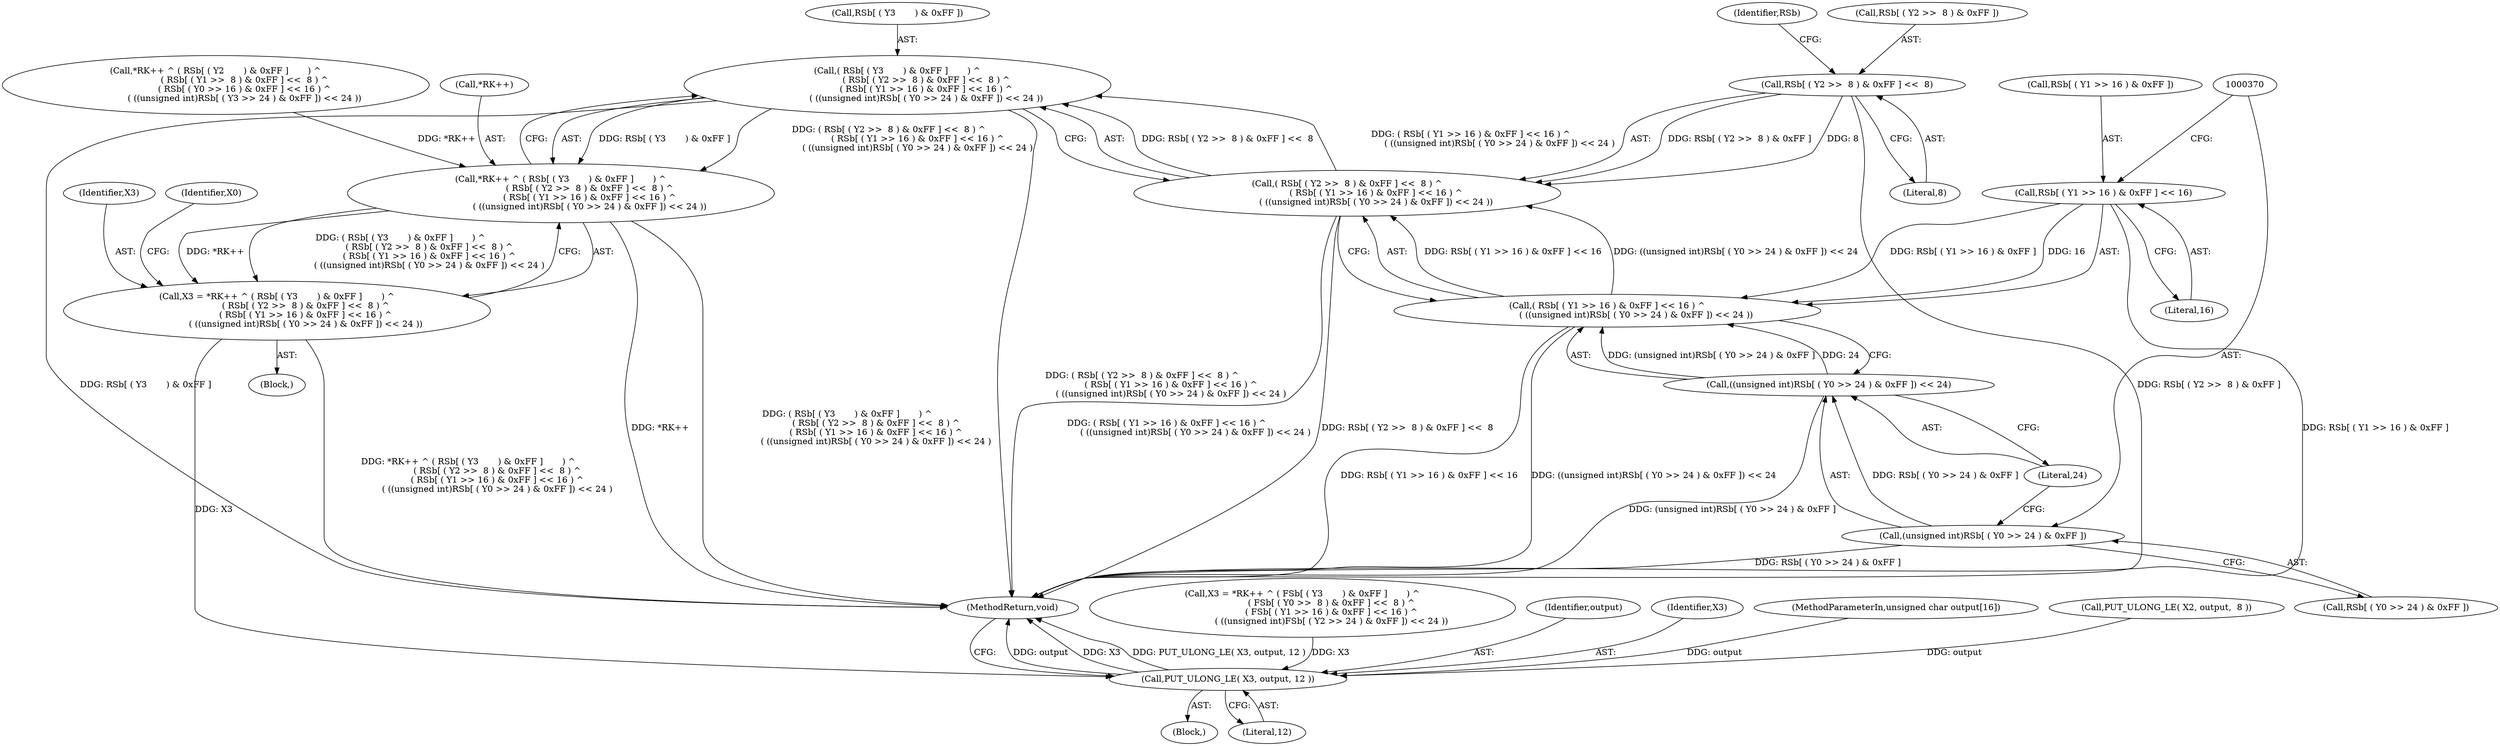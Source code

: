 digraph "0_ghostscript_8e9ce5016db968b40e4ec255a3005f2786cce45f@array" {
"1000341" [label="(Call,( RSb[ ( Y3       ) & 0xFF ]       ) ^\n                     ( RSb[ ( Y2 >>  8 ) & 0xFF ] <<  8 ) ^\n                     ( RSb[ ( Y1 >> 16 ) & 0xFF ] << 16 ) ^\n                     ( ((unsigned int)RSb[ ( Y0 >> 24 ) & 0xFF ]) << 24 ))"];
"1000348" [label="(Call,( RSb[ ( Y2 >>  8 ) & 0xFF ] <<  8 ) ^\n                     ( RSb[ ( Y1 >> 16 ) & 0xFF ] << 16 ) ^\n                     ( ((unsigned int)RSb[ ( Y0 >> 24 ) & 0xFF ]) << 24 ))"];
"1000349" [label="(Call,RSb[ ( Y2 >>  8 ) & 0xFF ] <<  8)"];
"1000358" [label="(Call,( RSb[ ( Y1 >> 16 ) & 0xFF ] << 16 ) ^\n                     ( ((unsigned int)RSb[ ( Y0 >> 24 ) & 0xFF ]) << 24 ))"];
"1000359" [label="(Call,RSb[ ( Y1 >> 16 ) & 0xFF ] << 16)"];
"1000368" [label="(Call,((unsigned int)RSb[ ( Y0 >> 24 ) & 0xFF ]) << 24)"];
"1000369" [label="(Call,(unsigned int)RSb[ ( Y0 >> 24 ) & 0xFF ])"];
"1000337" [label="(Call,*RK++ ^ ( RSb[ ( Y3       ) & 0xFF ]       ) ^\n                     ( RSb[ ( Y2 >>  8 ) & 0xFF ] <<  8 ) ^\n                     ( RSb[ ( Y1 >> 16 ) & 0xFF ] << 16 ) ^\n                     ( ((unsigned int)RSb[ ( Y0 >> 24 ) & 0xFF ]) << 24 ))"];
"1000335" [label="(Call,X3 = *RK++ ^ ( RSb[ ( Y3       ) & 0xFF ]       ) ^\n                     ( RSb[ ( Y2 >>  8 ) & 0xFF ] <<  8 ) ^\n                     ( RSb[ ( Y1 >> 16 ) & 0xFF ] << 16 ) ^\n                     ( ((unsigned int)RSb[ ( Y0 >> 24 ) & 0xFF ]) << 24 ))"];
"1000612" [label="(Call,PUT_ULONG_LE( X3, output, 12 ))"];
"1000335" [label="(Call,X3 = *RK++ ^ ( RSb[ ( Y3       ) & 0xFF ]       ) ^\n                     ( RSb[ ( Y2 >>  8 ) & 0xFF ] <<  8 ) ^\n                     ( RSb[ ( Y1 >> 16 ) & 0xFF ] << 16 ) ^\n                     ( ((unsigned int)RSb[ ( Y0 >> 24 ) & 0xFF ]) << 24 ))"];
"1000359" [label="(Call,RSb[ ( Y1 >> 16 ) & 0xFF ] << 16)"];
"1000556" [label="(Call,X3 = *RK++ ^ ( FSb[ ( Y3       ) & 0xFF ]       ) ^\n                     ( FSb[ ( Y0 >>  8 ) & 0xFF ] <<  8 ) ^\n                     ( FSb[ ( Y1 >> 16 ) & 0xFF ] << 16 ) ^\n                     ( ((unsigned int)FSb[ ( Y2 >> 24 ) & 0xFF ]) << 24 ))"];
"1000348" [label="(Call,( RSb[ ( Y2 >>  8 ) & 0xFF ] <<  8 ) ^\n                     ( RSb[ ( Y1 >> 16 ) & 0xFF ] << 16 ) ^\n                     ( ((unsigned int)RSb[ ( Y0 >> 24 ) & 0xFF ]) << 24 ))"];
"1000159" [label="(Block,)"];
"1000357" [label="(Literal,8)"];
"1000612" [label="(Call,PUT_ULONG_LE( X3, output, 12 ))"];
"1000614" [label="(Identifier,output)"];
"1000367" [label="(Literal,16)"];
"1000342" [label="(Call,RSb[ ( Y3       ) & 0xFF ])"];
"1000336" [label="(Identifier,X3)"];
"1000361" [label="(Identifier,RSb)"];
"1000337" [label="(Call,*RK++ ^ ( RSb[ ( Y3       ) & 0xFF ]       ) ^\n                     ( RSb[ ( Y2 >>  8 ) & 0xFF ] <<  8 ) ^\n                     ( RSb[ ( Y1 >> 16 ) & 0xFF ] << 16 ) ^\n                     ( ((unsigned int)RSb[ ( Y0 >> 24 ) & 0xFF ]) << 24 ))"];
"1000293" [label="(Call,*RK++ ^ ( RSb[ ( Y2       ) & 0xFF ]       ) ^\n                     ( RSb[ ( Y1 >>  8 ) & 0xFF ] <<  8 ) ^\n                     ( RSb[ ( Y0 >> 16 ) & 0xFF ] << 16 ) ^\n                     ( ((unsigned int)RSb[ ( Y3 >> 24 ) & 0xFF ]) << 24 ))"];
"1000601" [label="(Identifier,X0)"];
"1000616" [label="(MethodReturn,void)"];
"1000106" [label="(Block,)"];
"1000350" [label="(Call,RSb[ ( Y2 >>  8 ) & 0xFF ])"];
"1000371" [label="(Call,RSb[ ( Y0 >> 24 ) & 0xFF ])"];
"1000615" [label="(Literal,12)"];
"1000613" [label="(Identifier,X3)"];
"1000368" [label="(Call,((unsigned int)RSb[ ( Y0 >> 24 ) & 0xFF ]) << 24)"];
"1000341" [label="(Call,( RSb[ ( Y3       ) & 0xFF ]       ) ^\n                     ( RSb[ ( Y2 >>  8 ) & 0xFF ] <<  8 ) ^\n                     ( RSb[ ( Y1 >> 16 ) & 0xFF ] << 16 ) ^\n                     ( ((unsigned int)RSb[ ( Y0 >> 24 ) & 0xFF ]) << 24 ))"];
"1000378" [label="(Literal,24)"];
"1000360" [label="(Call,RSb[ ( Y1 >> 16 ) & 0xFF ])"];
"1000338" [label="(Call,*RK++)"];
"1000369" [label="(Call,(unsigned int)RSb[ ( Y0 >> 24 ) & 0xFF ])"];
"1000349" [label="(Call,RSb[ ( Y2 >>  8 ) & 0xFF ] <<  8)"];
"1000105" [label="(MethodParameterIn,unsigned char output[16])"];
"1000608" [label="(Call,PUT_ULONG_LE( X2, output,  8 ))"];
"1000358" [label="(Call,( RSb[ ( Y1 >> 16 ) & 0xFF ] << 16 ) ^\n                     ( ((unsigned int)RSb[ ( Y0 >> 24 ) & 0xFF ]) << 24 ))"];
"1000341" -> "1000337"  [label="AST: "];
"1000341" -> "1000348"  [label="CFG: "];
"1000342" -> "1000341"  [label="AST: "];
"1000348" -> "1000341"  [label="AST: "];
"1000337" -> "1000341"  [label="CFG: "];
"1000341" -> "1000616"  [label="DDG: ( RSb[ ( Y2 >>  8 ) & 0xFF ] <<  8 ) ^\n                     ( RSb[ ( Y1 >> 16 ) & 0xFF ] << 16 ) ^\n                     ( ((unsigned int)RSb[ ( Y0 >> 24 ) & 0xFF ]) << 24 )"];
"1000341" -> "1000616"  [label="DDG: RSb[ ( Y3       ) & 0xFF ]"];
"1000341" -> "1000337"  [label="DDG: RSb[ ( Y3       ) & 0xFF ]"];
"1000341" -> "1000337"  [label="DDG: ( RSb[ ( Y2 >>  8 ) & 0xFF ] <<  8 ) ^\n                     ( RSb[ ( Y1 >> 16 ) & 0xFF ] << 16 ) ^\n                     ( ((unsigned int)RSb[ ( Y0 >> 24 ) & 0xFF ]) << 24 )"];
"1000348" -> "1000341"  [label="DDG: RSb[ ( Y2 >>  8 ) & 0xFF ] <<  8"];
"1000348" -> "1000341"  [label="DDG: ( RSb[ ( Y1 >> 16 ) & 0xFF ] << 16 ) ^\n                     ( ((unsigned int)RSb[ ( Y0 >> 24 ) & 0xFF ]) << 24 )"];
"1000348" -> "1000358"  [label="CFG: "];
"1000349" -> "1000348"  [label="AST: "];
"1000358" -> "1000348"  [label="AST: "];
"1000348" -> "1000616"  [label="DDG: RSb[ ( Y2 >>  8 ) & 0xFF ] <<  8"];
"1000348" -> "1000616"  [label="DDG: ( RSb[ ( Y1 >> 16 ) & 0xFF ] << 16 ) ^\n                     ( ((unsigned int)RSb[ ( Y0 >> 24 ) & 0xFF ]) << 24 )"];
"1000349" -> "1000348"  [label="DDG: RSb[ ( Y2 >>  8 ) & 0xFF ]"];
"1000349" -> "1000348"  [label="DDG: 8"];
"1000358" -> "1000348"  [label="DDG: RSb[ ( Y1 >> 16 ) & 0xFF ] << 16"];
"1000358" -> "1000348"  [label="DDG: ((unsigned int)RSb[ ( Y0 >> 24 ) & 0xFF ]) << 24"];
"1000349" -> "1000357"  [label="CFG: "];
"1000350" -> "1000349"  [label="AST: "];
"1000357" -> "1000349"  [label="AST: "];
"1000361" -> "1000349"  [label="CFG: "];
"1000349" -> "1000616"  [label="DDG: RSb[ ( Y2 >>  8 ) & 0xFF ]"];
"1000358" -> "1000368"  [label="CFG: "];
"1000359" -> "1000358"  [label="AST: "];
"1000368" -> "1000358"  [label="AST: "];
"1000358" -> "1000616"  [label="DDG: ((unsigned int)RSb[ ( Y0 >> 24 ) & 0xFF ]) << 24"];
"1000358" -> "1000616"  [label="DDG: RSb[ ( Y1 >> 16 ) & 0xFF ] << 16"];
"1000359" -> "1000358"  [label="DDG: RSb[ ( Y1 >> 16 ) & 0xFF ]"];
"1000359" -> "1000358"  [label="DDG: 16"];
"1000368" -> "1000358"  [label="DDG: (unsigned int)RSb[ ( Y0 >> 24 ) & 0xFF ]"];
"1000368" -> "1000358"  [label="DDG: 24"];
"1000359" -> "1000367"  [label="CFG: "];
"1000360" -> "1000359"  [label="AST: "];
"1000367" -> "1000359"  [label="AST: "];
"1000370" -> "1000359"  [label="CFG: "];
"1000359" -> "1000616"  [label="DDG: RSb[ ( Y1 >> 16 ) & 0xFF ]"];
"1000368" -> "1000378"  [label="CFG: "];
"1000369" -> "1000368"  [label="AST: "];
"1000378" -> "1000368"  [label="AST: "];
"1000368" -> "1000616"  [label="DDG: (unsigned int)RSb[ ( Y0 >> 24 ) & 0xFF ]"];
"1000369" -> "1000368"  [label="DDG: RSb[ ( Y0 >> 24 ) & 0xFF ]"];
"1000369" -> "1000371"  [label="CFG: "];
"1000370" -> "1000369"  [label="AST: "];
"1000371" -> "1000369"  [label="AST: "];
"1000378" -> "1000369"  [label="CFG: "];
"1000369" -> "1000616"  [label="DDG: RSb[ ( Y0 >> 24 ) & 0xFF ]"];
"1000337" -> "1000335"  [label="AST: "];
"1000338" -> "1000337"  [label="AST: "];
"1000335" -> "1000337"  [label="CFG: "];
"1000337" -> "1000616"  [label="DDG: *RK++"];
"1000337" -> "1000616"  [label="DDG: ( RSb[ ( Y3       ) & 0xFF ]       ) ^\n                     ( RSb[ ( Y2 >>  8 ) & 0xFF ] <<  8 ) ^\n                     ( RSb[ ( Y1 >> 16 ) & 0xFF ] << 16 ) ^\n                     ( ((unsigned int)RSb[ ( Y0 >> 24 ) & 0xFF ]) << 24 )"];
"1000337" -> "1000335"  [label="DDG: *RK++"];
"1000337" -> "1000335"  [label="DDG: ( RSb[ ( Y3       ) & 0xFF ]       ) ^\n                     ( RSb[ ( Y2 >>  8 ) & 0xFF ] <<  8 ) ^\n                     ( RSb[ ( Y1 >> 16 ) & 0xFF ] << 16 ) ^\n                     ( ((unsigned int)RSb[ ( Y0 >> 24 ) & 0xFF ]) << 24 )"];
"1000293" -> "1000337"  [label="DDG: *RK++"];
"1000335" -> "1000159"  [label="AST: "];
"1000336" -> "1000335"  [label="AST: "];
"1000601" -> "1000335"  [label="CFG: "];
"1000335" -> "1000616"  [label="DDG: *RK++ ^ ( RSb[ ( Y3       ) & 0xFF ]       ) ^\n                     ( RSb[ ( Y2 >>  8 ) & 0xFF ] <<  8 ) ^\n                     ( RSb[ ( Y1 >> 16 ) & 0xFF ] << 16 ) ^\n                     ( ((unsigned int)RSb[ ( Y0 >> 24 ) & 0xFF ]) << 24 )"];
"1000335" -> "1000612"  [label="DDG: X3"];
"1000612" -> "1000106"  [label="AST: "];
"1000612" -> "1000615"  [label="CFG: "];
"1000613" -> "1000612"  [label="AST: "];
"1000614" -> "1000612"  [label="AST: "];
"1000615" -> "1000612"  [label="AST: "];
"1000616" -> "1000612"  [label="CFG: "];
"1000612" -> "1000616"  [label="DDG: output"];
"1000612" -> "1000616"  [label="DDG: X3"];
"1000612" -> "1000616"  [label="DDG: PUT_ULONG_LE( X3, output, 12 )"];
"1000556" -> "1000612"  [label="DDG: X3"];
"1000608" -> "1000612"  [label="DDG: output"];
"1000105" -> "1000612"  [label="DDG: output"];
}
